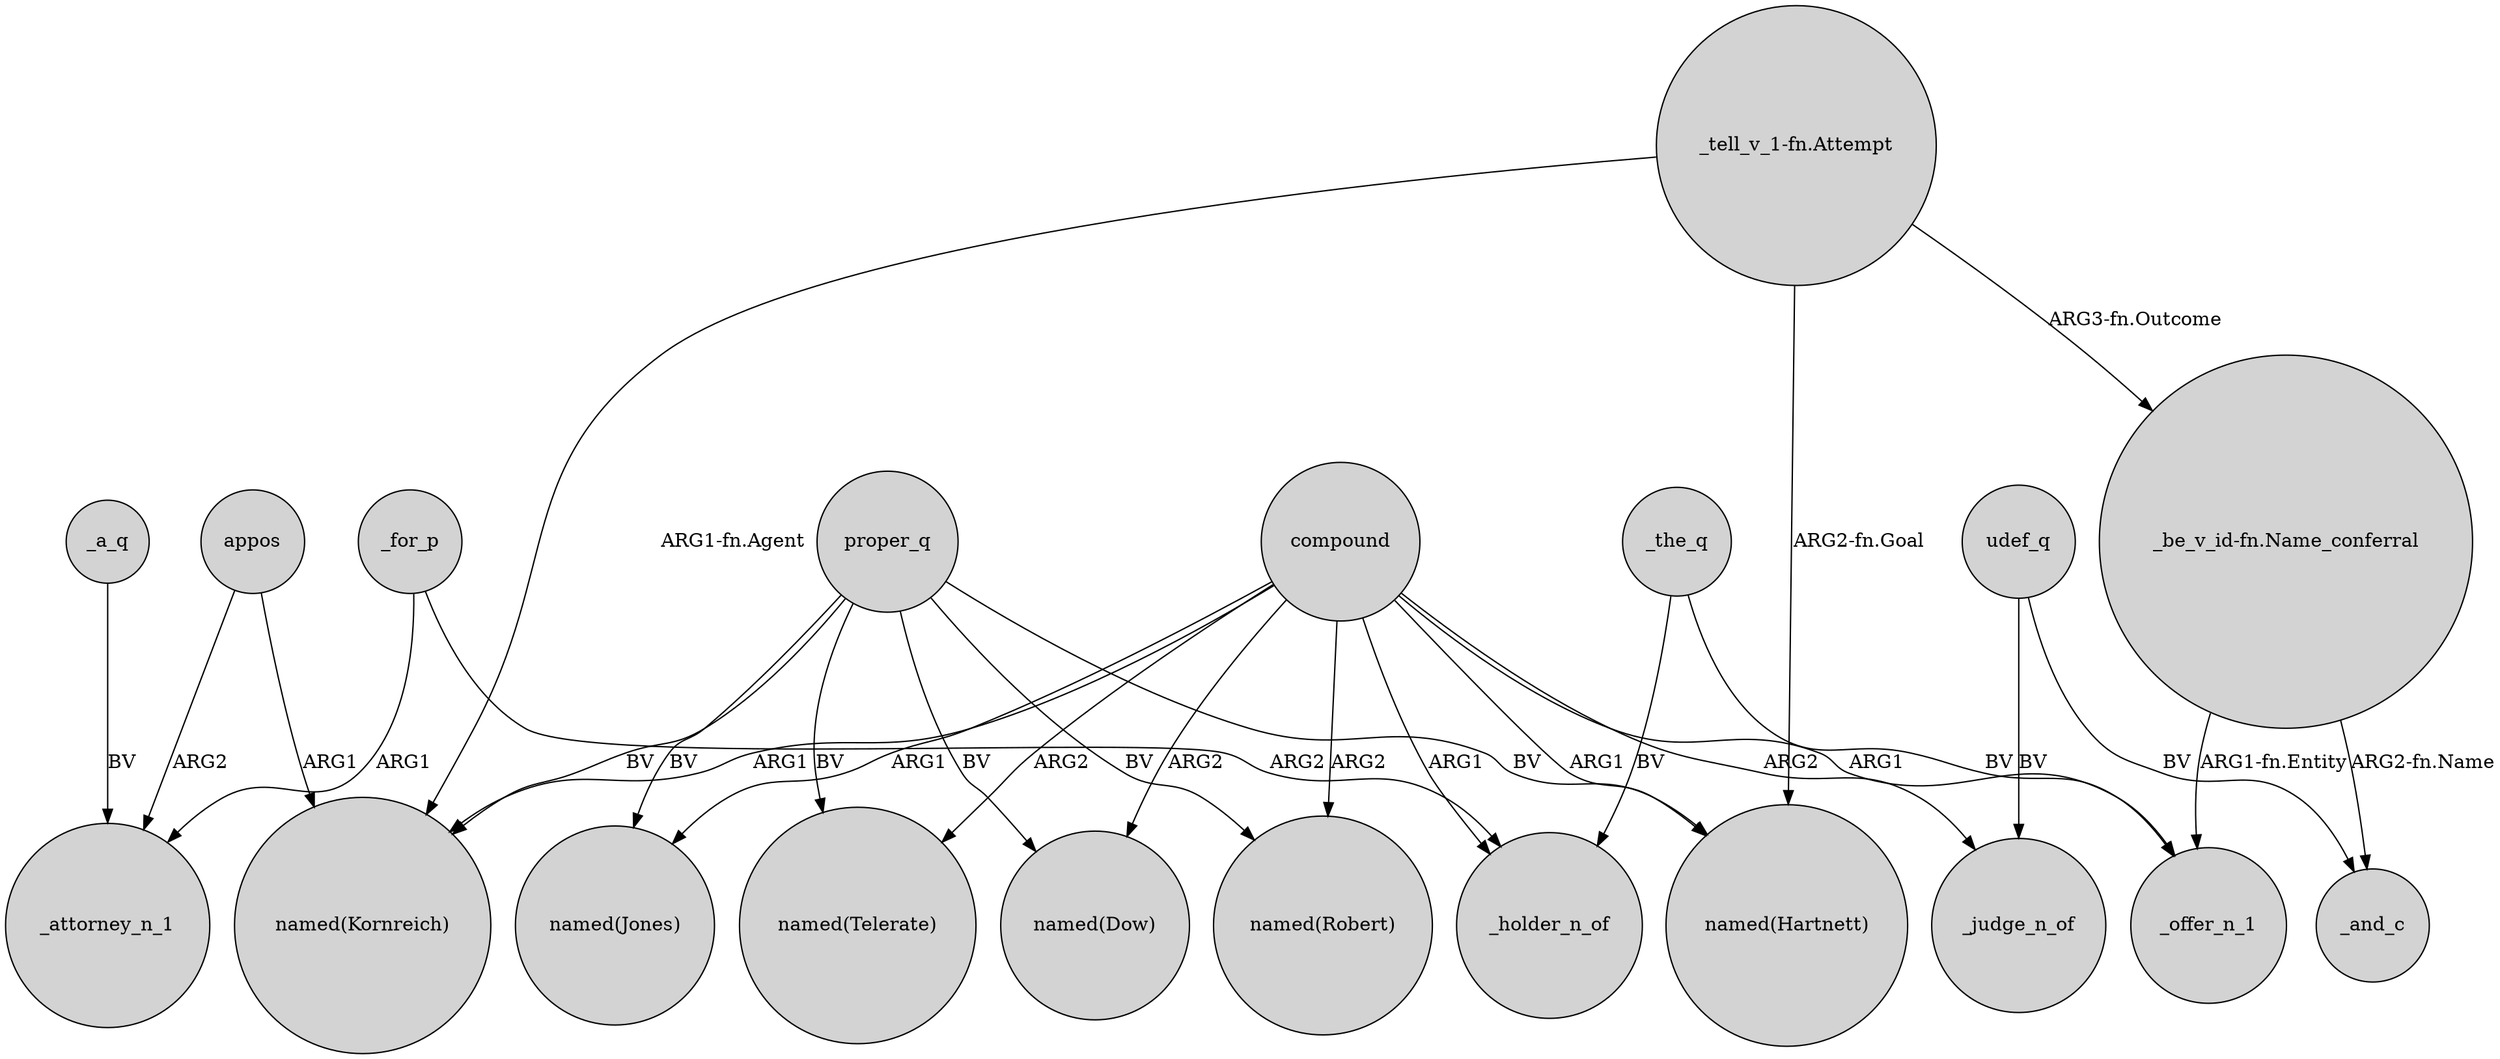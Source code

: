 digraph {
	node [shape=circle style=filled]
	compound -> _holder_n_of [label=ARG1]
	"_tell_v_1-fn.Attempt" -> "named(Kornreich)" [label="ARG1-fn.Agent"]
	_for_p -> _holder_n_of [label=ARG2]
	appos -> _attorney_n_1 [label=ARG2]
	compound -> "named(Jones)" [label=ARG1]
	_a_q -> _attorney_n_1 [label=BV]
	_for_p -> _attorney_n_1 [label=ARG1]
	udef_q -> _and_c [label=BV]
	proper_q -> "named(Kornreich)" [label=BV]
	proper_q -> "named(Hartnett)" [label=BV]
	udef_q -> _judge_n_of [label=BV]
	compound -> _offer_n_1 [label=ARG1]
	compound -> "named(Kornreich)" [label=ARG1]
	compound -> "named(Robert)" [label=ARG2]
	compound -> "named(Telerate)" [label=ARG2]
	"_tell_v_1-fn.Attempt" -> "named(Hartnett)" [label="ARG2-fn.Goal"]
	proper_q -> "named(Jones)" [label=BV]
	proper_q -> "named(Dow)" [label=BV]
	"_be_v_id-fn.Name_conferral" -> _offer_n_1 [label="ARG1-fn.Entity"]
	_the_q -> _offer_n_1 [label=BV]
	compound -> "named(Dow)" [label=ARG2]
	_the_q -> _holder_n_of [label=BV]
	proper_q -> "named(Robert)" [label=BV]
	proper_q -> "named(Telerate)" [label=BV]
	appos -> "named(Kornreich)" [label=ARG1]
	compound -> "named(Hartnett)" [label=ARG1]
	"_tell_v_1-fn.Attempt" -> "_be_v_id-fn.Name_conferral" [label="ARG3-fn.Outcome"]
	"_be_v_id-fn.Name_conferral" -> _and_c [label="ARG2-fn.Name"]
	compound -> _judge_n_of [label=ARG2]
}
